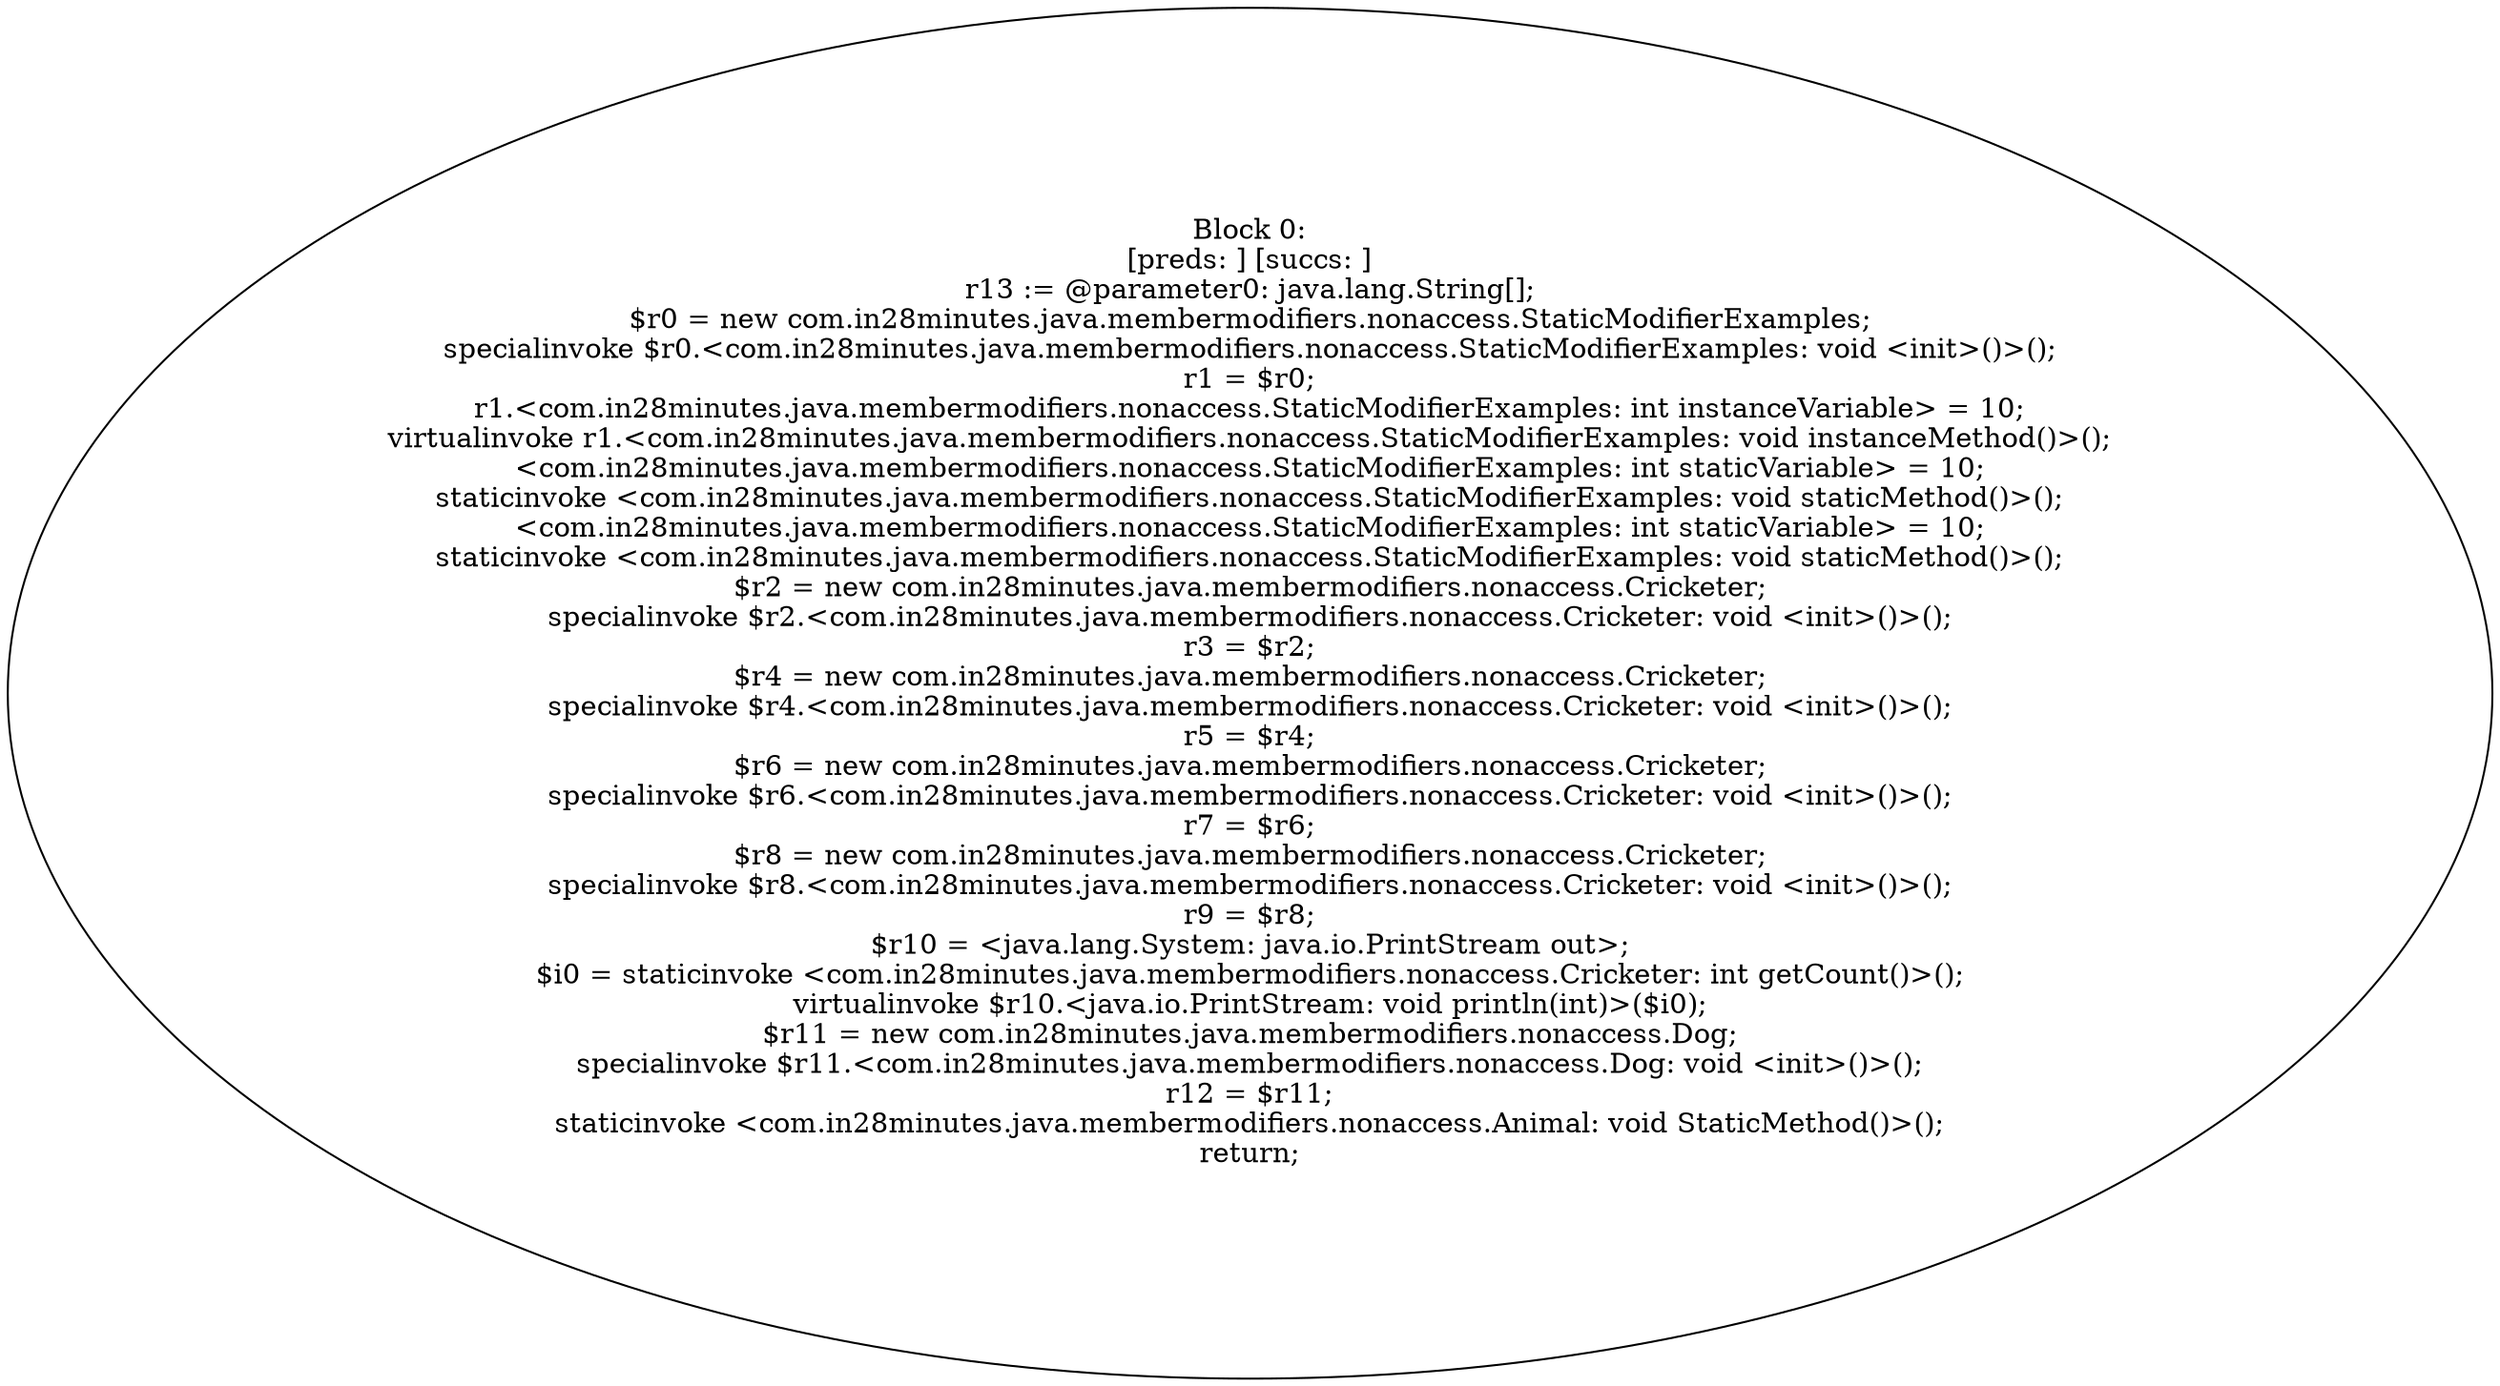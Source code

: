 digraph "unitGraph" {
    "Block 0:
[preds: ] [succs: ]
r13 := @parameter0: java.lang.String[];
$r0 = new com.in28minutes.java.membermodifiers.nonaccess.StaticModifierExamples;
specialinvoke $r0.<com.in28minutes.java.membermodifiers.nonaccess.StaticModifierExamples: void <init>()>();
r1 = $r0;
r1.<com.in28minutes.java.membermodifiers.nonaccess.StaticModifierExamples: int instanceVariable> = 10;
virtualinvoke r1.<com.in28minutes.java.membermodifiers.nonaccess.StaticModifierExamples: void instanceMethod()>();
<com.in28minutes.java.membermodifiers.nonaccess.StaticModifierExamples: int staticVariable> = 10;
staticinvoke <com.in28minutes.java.membermodifiers.nonaccess.StaticModifierExamples: void staticMethod()>();
<com.in28minutes.java.membermodifiers.nonaccess.StaticModifierExamples: int staticVariable> = 10;
staticinvoke <com.in28minutes.java.membermodifiers.nonaccess.StaticModifierExamples: void staticMethod()>();
$r2 = new com.in28minutes.java.membermodifiers.nonaccess.Cricketer;
specialinvoke $r2.<com.in28minutes.java.membermodifiers.nonaccess.Cricketer: void <init>()>();
r3 = $r2;
$r4 = new com.in28minutes.java.membermodifiers.nonaccess.Cricketer;
specialinvoke $r4.<com.in28minutes.java.membermodifiers.nonaccess.Cricketer: void <init>()>();
r5 = $r4;
$r6 = new com.in28minutes.java.membermodifiers.nonaccess.Cricketer;
specialinvoke $r6.<com.in28minutes.java.membermodifiers.nonaccess.Cricketer: void <init>()>();
r7 = $r6;
$r8 = new com.in28minutes.java.membermodifiers.nonaccess.Cricketer;
specialinvoke $r8.<com.in28minutes.java.membermodifiers.nonaccess.Cricketer: void <init>()>();
r9 = $r8;
$r10 = <java.lang.System: java.io.PrintStream out>;
$i0 = staticinvoke <com.in28minutes.java.membermodifiers.nonaccess.Cricketer: int getCount()>();
virtualinvoke $r10.<java.io.PrintStream: void println(int)>($i0);
$r11 = new com.in28minutes.java.membermodifiers.nonaccess.Dog;
specialinvoke $r11.<com.in28minutes.java.membermodifiers.nonaccess.Dog: void <init>()>();
r12 = $r11;
staticinvoke <com.in28minutes.java.membermodifiers.nonaccess.Animal: void StaticMethod()>();
return;
"
}
